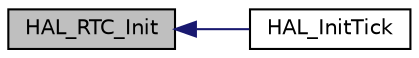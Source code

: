 digraph "HAL_RTC_Init"
{
  edge [fontname="Helvetica",fontsize="10",labelfontname="Helvetica",labelfontsize="10"];
  node [fontname="Helvetica",fontsize="10",shape=record];
  rankdir="LR";
  Node3 [label="HAL_RTC_Init",height=0.2,width=0.4,color="black", fillcolor="grey75", style="filled", fontcolor="black"];
  Node3 -> Node4 [dir="back",color="midnightblue",fontsize="10",style="solid",fontname="Helvetica"];
  Node4 [label="HAL_InitTick",height=0.2,width=0.4,color="black", fillcolor="white", style="filled",URL="$group___h_a_l___time_base___r_t_c___alarm___template.html#ga879cdb21ef051eb81ec51c18147397d5",tooltip="This function configures the RTC_ALARMA as a time base source. "];
}
